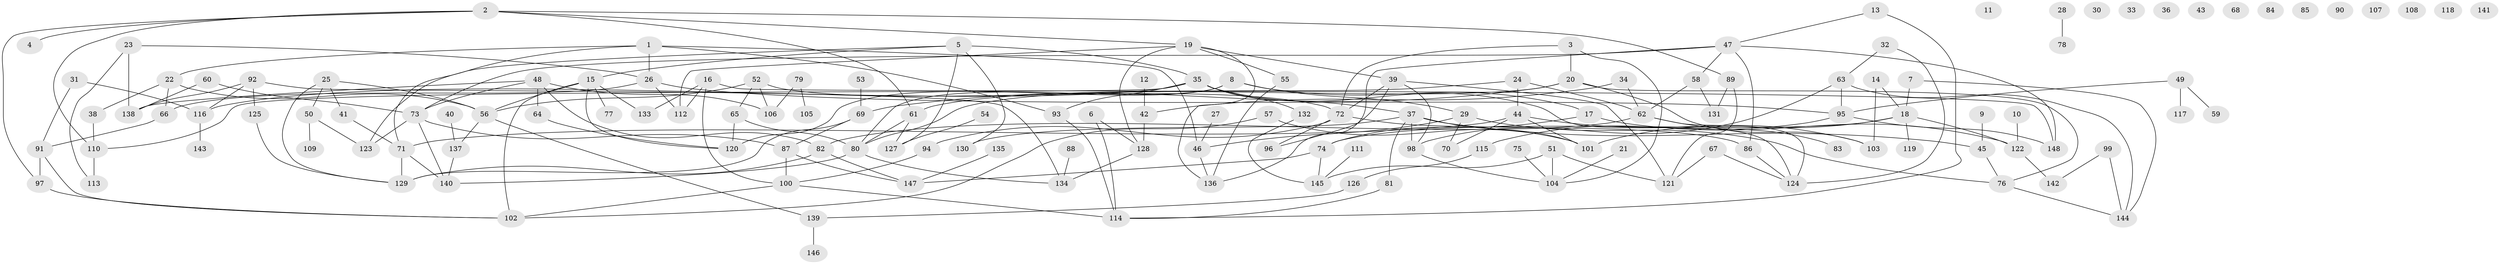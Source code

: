 // coarse degree distribution, {6: 0.11009174311926606, 3: 0.14678899082568808, 1: 0.1743119266055046, 5: 0.08256880733944955, 2: 0.1651376146788991, 4: 0.11926605504587157, 0: 0.11926605504587157, 7: 0.03669724770642202, 9: 0.01834862385321101, 8: 0.027522935779816515}
// Generated by graph-tools (version 1.1) at 2025/23/03/03/25 07:23:25]
// undirected, 148 vertices, 213 edges
graph export_dot {
graph [start="1"]
  node [color=gray90,style=filled];
  1;
  2;
  3;
  4;
  5;
  6;
  7;
  8;
  9;
  10;
  11;
  12;
  13;
  14;
  15;
  16;
  17;
  18;
  19;
  20;
  21;
  22;
  23;
  24;
  25;
  26;
  27;
  28;
  29;
  30;
  31;
  32;
  33;
  34;
  35;
  36;
  37;
  38;
  39;
  40;
  41;
  42;
  43;
  44;
  45;
  46;
  47;
  48;
  49;
  50;
  51;
  52;
  53;
  54;
  55;
  56;
  57;
  58;
  59;
  60;
  61;
  62;
  63;
  64;
  65;
  66;
  67;
  68;
  69;
  70;
  71;
  72;
  73;
  74;
  75;
  76;
  77;
  78;
  79;
  80;
  81;
  82;
  83;
  84;
  85;
  86;
  87;
  88;
  89;
  90;
  91;
  92;
  93;
  94;
  95;
  96;
  97;
  98;
  99;
  100;
  101;
  102;
  103;
  104;
  105;
  106;
  107;
  108;
  109;
  110;
  111;
  112;
  113;
  114;
  115;
  116;
  117;
  118;
  119;
  120;
  121;
  122;
  123;
  124;
  125;
  126;
  127;
  128;
  129;
  130;
  131;
  132;
  133;
  134;
  135;
  136;
  137;
  138;
  139;
  140;
  141;
  142;
  143;
  144;
  145;
  146;
  147;
  148;
  1 -- 22;
  1 -- 26;
  1 -- 46;
  1 -- 71;
  1 -- 93;
  2 -- 4;
  2 -- 19;
  2 -- 61;
  2 -- 89;
  2 -- 97;
  2 -- 110;
  3 -- 20;
  3 -- 72;
  3 -- 104;
  5 -- 15;
  5 -- 35;
  5 -- 123;
  5 -- 127;
  5 -- 130;
  6 -- 114;
  6 -- 128;
  7 -- 18;
  7 -- 144;
  8 -- 17;
  8 -- 29;
  8 -- 80;
  8 -- 120;
  9 -- 45;
  10 -- 122;
  12 -- 42;
  13 -- 47;
  13 -- 114;
  14 -- 18;
  14 -- 103;
  15 -- 56;
  15 -- 77;
  15 -- 102;
  15 -- 120;
  15 -- 133;
  16 -- 100;
  16 -- 112;
  16 -- 133;
  16 -- 148;
  17 -- 74;
  17 -- 122;
  18 -- 74;
  18 -- 101;
  18 -- 119;
  18 -- 122;
  19 -- 39;
  19 -- 55;
  19 -- 112;
  19 -- 128;
  19 -- 136;
  20 -- 69;
  20 -- 76;
  20 -- 80;
  20 -- 103;
  21 -- 104;
  22 -- 38;
  22 -- 56;
  22 -- 66;
  23 -- 26;
  23 -- 113;
  23 -- 138;
  24 -- 44;
  24 -- 61;
  24 -- 62;
  25 -- 41;
  25 -- 50;
  25 -- 56;
  25 -- 129;
  26 -- 66;
  26 -- 95;
  26 -- 112;
  27 -- 46;
  28 -- 78;
  29 -- 46;
  29 -- 70;
  29 -- 76;
  31 -- 91;
  31 -- 116;
  32 -- 63;
  32 -- 124;
  34 -- 42;
  34 -- 62;
  35 -- 37;
  35 -- 93;
  35 -- 110;
  35 -- 116;
  35 -- 124;
  35 -- 132;
  37 -- 45;
  37 -- 81;
  37 -- 98;
  37 -- 101;
  37 -- 130;
  38 -- 110;
  39 -- 72;
  39 -- 96;
  39 -- 98;
  39 -- 121;
  40 -- 137;
  41 -- 71;
  42 -- 128;
  44 -- 70;
  44 -- 71;
  44 -- 101;
  44 -- 103;
  45 -- 76;
  46 -- 136;
  47 -- 58;
  47 -- 73;
  47 -- 86;
  47 -- 136;
  47 -- 148;
  48 -- 64;
  48 -- 73;
  48 -- 82;
  48 -- 106;
  48 -- 138;
  49 -- 59;
  49 -- 95;
  49 -- 117;
  50 -- 109;
  50 -- 123;
  51 -- 104;
  51 -- 121;
  51 -- 145;
  52 -- 56;
  52 -- 65;
  52 -- 72;
  52 -- 106;
  53 -- 69;
  54 -- 127;
  55 -- 136;
  56 -- 137;
  56 -- 139;
  57 -- 101;
  57 -- 102;
  58 -- 62;
  58 -- 131;
  60 -- 73;
  60 -- 138;
  61 -- 80;
  61 -- 127;
  62 -- 82;
  62 -- 83;
  62 -- 124;
  63 -- 95;
  63 -- 98;
  63 -- 144;
  64 -- 120;
  65 -- 80;
  65 -- 120;
  66 -- 91;
  67 -- 121;
  67 -- 124;
  69 -- 87;
  69 -- 129;
  71 -- 129;
  71 -- 140;
  72 -- 86;
  72 -- 94;
  72 -- 96;
  73 -- 87;
  73 -- 123;
  73 -- 140;
  74 -- 145;
  74 -- 147;
  75 -- 104;
  76 -- 144;
  79 -- 105;
  79 -- 106;
  80 -- 134;
  80 -- 140;
  81 -- 114;
  82 -- 129;
  82 -- 147;
  86 -- 124;
  87 -- 100;
  87 -- 147;
  88 -- 134;
  89 -- 121;
  89 -- 131;
  91 -- 97;
  91 -- 102;
  92 -- 116;
  92 -- 125;
  92 -- 134;
  92 -- 138;
  93 -- 114;
  94 -- 100;
  95 -- 115;
  95 -- 148;
  97 -- 102;
  98 -- 104;
  99 -- 142;
  99 -- 144;
  100 -- 102;
  100 -- 114;
  110 -- 113;
  111 -- 145;
  115 -- 126;
  116 -- 143;
  122 -- 142;
  125 -- 129;
  126 -- 139;
  128 -- 134;
  132 -- 145;
  135 -- 147;
  137 -- 140;
  139 -- 146;
}
